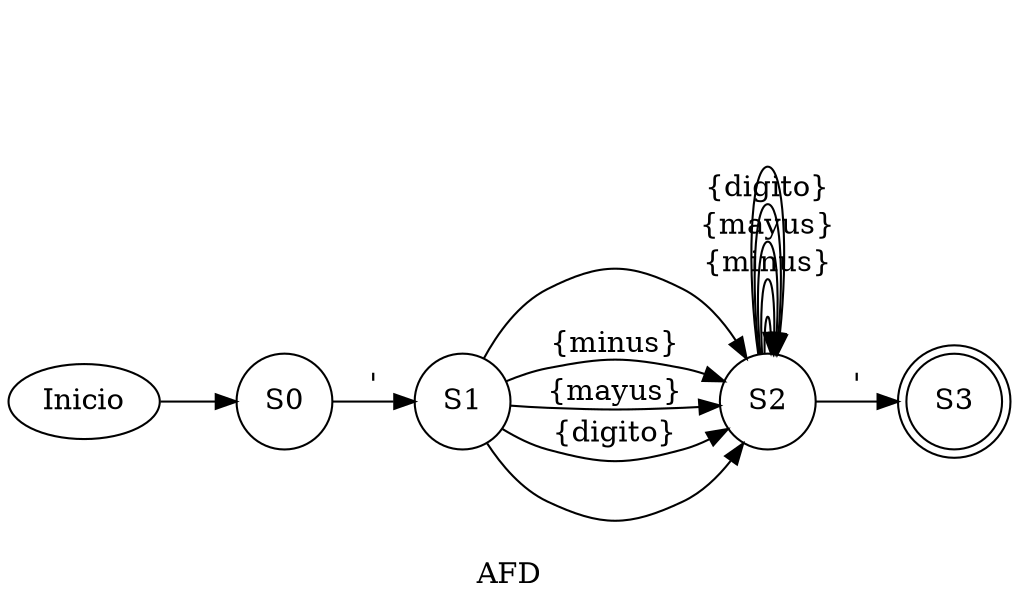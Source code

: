 digraph G {
 rankdir=LR;
 label="AFD"; 
nodex [style=invisible label = ""];
nodeS0 [shape=circle label=S0];
nodeS1 [shape=circle label=S1];
nodeS2 [shape=circle label=S2];
nodeS3 [shape=circle label=S3];
Inicio->nodeS0;
 nodeS0 -> nodeS1 [label="\'"];

 nodeS1 -> nodeS2 [label="\n"];

 nodeS1 -> nodeS2 [label="{minus}"];

 nodeS1 -> nodeS2 [label="{mayus}"];

 nodeS1 -> nodeS2 [label="{digito}"];

 nodeS1 -> nodeS2 [label=" "];

 nodeS2 -> nodeS2 [label="\n"];

 nodeS2 -> nodeS2 [label="{minus}"];

 nodeS2 -> nodeS2 [label="{mayus}"];

 nodeS2 -> nodeS2 [label="{digito}"];

 nodeS2 -> nodeS2 [label=" "];

 nodeS2 -> nodeS3 [label="\'"];
nodeS3 [shape=doublecircle label=S3];
}